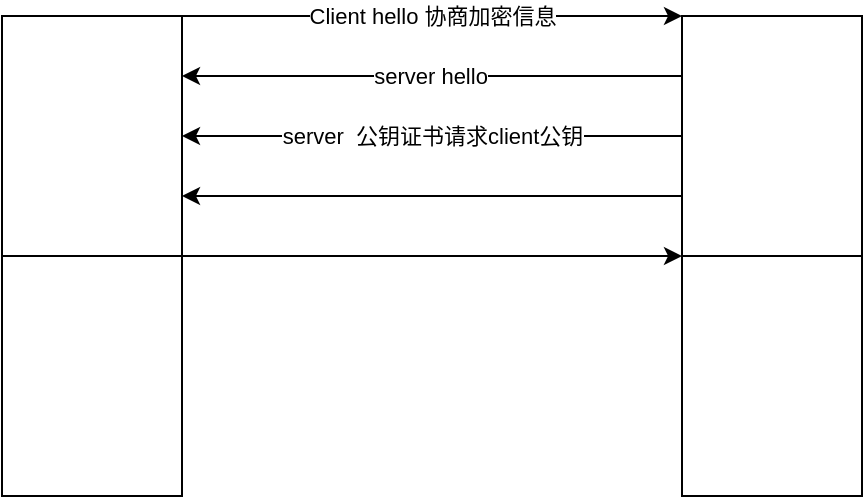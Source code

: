 <mxfile version="20.2.5" type="github" pages="2">
  <diagram id="Ft0gS_RgocanWYSX_-Yj" name="第 1 页">
    <mxGraphModel dx="2191" dy="2245" grid="1" gridSize="10" guides="1" tooltips="1" connect="1" arrows="1" fold="1" page="1" pageScale="1" pageWidth="827" pageHeight="1169" math="0" shadow="0">
      <root>
        <mxCell id="0" />
        <mxCell id="1" parent="0" />
        <mxCell id="XfIAT2ukCstPyz8FE6pT-14" value="" style="rounded=0;whiteSpace=wrap;html=1;direction=south;imageAspect=1;" vertex="1" parent="1">
          <mxGeometry x="-10" y="-10" width="90" height="120" as="geometry" />
        </mxCell>
        <mxCell id="XfIAT2ukCstPyz8FE6pT-16" value="Client hello 协商加密信息" style="endArrow=classic;html=1;rounded=0;exitX=0;exitY=0;exitDx=0;exitDy=0;entryX=0;entryY=1;entryDx=0;entryDy=0;" edge="1" parent="1" source="XfIAT2ukCstPyz8FE6pT-14" target="XfIAT2ukCstPyz8FE6pT-15">
          <mxGeometry width="50" height="50" relative="1" as="geometry">
            <mxPoint x="90" y="10" as="sourcePoint" />
            <mxPoint x="170" as="targetPoint" />
          </mxGeometry>
        </mxCell>
        <mxCell id="XfIAT2ukCstPyz8FE6pT-15" value="" style="rounded=0;whiteSpace=wrap;html=1;direction=south;" vertex="1" parent="1">
          <mxGeometry x="330" y="-10" width="90" height="120" as="geometry" />
        </mxCell>
        <mxCell id="XfIAT2ukCstPyz8FE6pT-17" value="" style="endArrow=classic;html=1;rounded=0;exitX=0.25;exitY=1;exitDx=0;exitDy=0;entryX=0.25;entryY=0;entryDx=0;entryDy=0;" edge="1" parent="1" source="XfIAT2ukCstPyz8FE6pT-15" target="XfIAT2ukCstPyz8FE6pT-14">
          <mxGeometry width="50" height="50" relative="1" as="geometry">
            <mxPoint x="140" y="90" as="sourcePoint" />
            <mxPoint x="190" y="40" as="targetPoint" />
          </mxGeometry>
        </mxCell>
        <mxCell id="XfIAT2ukCstPyz8FE6pT-25" value="server hello" style="edgeLabel;html=1;align=center;verticalAlign=middle;resizable=0;points=[];" vertex="1" connectable="0" parent="XfIAT2ukCstPyz8FE6pT-17">
          <mxGeometry x="0.013" relative="1" as="geometry">
            <mxPoint as="offset" />
          </mxGeometry>
        </mxCell>
        <mxCell id="XfIAT2ukCstPyz8FE6pT-18" value="server &amp;nbsp;公钥证书请求client公钥" style="endArrow=classic;html=1;rounded=0;exitX=0.5;exitY=1;exitDx=0;exitDy=0;entryX=0.5;entryY=0;entryDx=0;entryDy=0;" edge="1" parent="1" source="XfIAT2ukCstPyz8FE6pT-15" target="XfIAT2ukCstPyz8FE6pT-14">
          <mxGeometry width="50" height="50" relative="1" as="geometry">
            <mxPoint x="240" y="50" as="sourcePoint" />
            <mxPoint x="120" y="100" as="targetPoint" />
          </mxGeometry>
        </mxCell>
        <mxCell id="XfIAT2ukCstPyz8FE6pT-19" value="" style="endArrow=classic;html=1;rounded=0;exitX=0.75;exitY=1;exitDx=0;exitDy=0;entryX=0.75;entryY=0;entryDx=0;entryDy=0;" edge="1" parent="1" source="XfIAT2ukCstPyz8FE6pT-15" target="XfIAT2ukCstPyz8FE6pT-14">
          <mxGeometry width="50" height="50" relative="1" as="geometry">
            <mxPoint x="240" y="90" as="sourcePoint" />
            <mxPoint x="170" y="90" as="targetPoint" />
          </mxGeometry>
        </mxCell>
        <mxCell id="XfIAT2ukCstPyz8FE6pT-20" value="" style="endArrow=classic;html=1;rounded=0;exitX=1;exitY=0;exitDx=0;exitDy=0;entryX=1;entryY=1;entryDx=0;entryDy=0;" edge="1" parent="1" source="XfIAT2ukCstPyz8FE6pT-14" target="XfIAT2ukCstPyz8FE6pT-15">
          <mxGeometry width="50" height="50" relative="1" as="geometry">
            <mxPoint x="90" y="150" as="sourcePoint" />
            <mxPoint x="320" y="110" as="targetPoint" />
          </mxGeometry>
        </mxCell>
        <mxCell id="XfIAT2ukCstPyz8FE6pT-21" value="" style="rounded=0;whiteSpace=wrap;html=1;direction=south;" vertex="1" parent="1">
          <mxGeometry x="-10" y="110" width="90" height="120" as="geometry" />
        </mxCell>
        <mxCell id="XfIAT2ukCstPyz8FE6pT-22" value="" style="rounded=0;whiteSpace=wrap;html=1;direction=south;" vertex="1" parent="1">
          <mxGeometry x="330" y="110" width="90" height="120" as="geometry" />
        </mxCell>
      </root>
    </mxGraphModel>
  </diagram>
  <diagram id="wJk0ypLflVGmFp3NoVV6" name="第 2 页">
    <mxGraphModel dx="31150" dy="8721" grid="1" gridSize="10" guides="1" tooltips="1" connect="1" arrows="1" fold="1" page="1" pageScale="1" pageWidth="827" pageHeight="1169" math="0" shadow="0">
      <root>
        <mxCell id="0" />
        <mxCell id="1" parent="0" />
        <mxCell id="wKMauf6XAUWWl915PFS1-4" value="" style="endArrow=none;dashed=1;html=1;rounded=0;" edge="1" parent="1">
          <mxGeometry width="50" height="50" relative="1" as="geometry">
            <mxPoint x="-30170" y="-6170" as="sourcePoint" />
            <mxPoint x="-30160" y="-7650" as="targetPoint" />
          </mxGeometry>
        </mxCell>
        <mxCell id="wKMauf6XAUWWl915PFS1-1" value="" style="sketch=0;aspect=fixed;html=1;points=[];align=center;image;fontSize=12;image=img/lib/mscae/WebHosting.svg;" vertex="1" parent="1">
          <mxGeometry x="-29920" y="-7825" width="120" height="120" as="geometry" />
        </mxCell>
        <mxCell id="wKMauf6XAUWWl915PFS1-2" value="" style="points=[];aspect=fixed;html=1;align=center;shadow=0;dashed=0;image;image=img/lib/allied_telesis/computer_and_terminals/Laptop.svg;" vertex="1" parent="1">
          <mxGeometry x="-30210" y="-7820" width="108.45" height="110" as="geometry" />
        </mxCell>
        <mxCell id="wKMauf6XAUWWl915PFS1-5" value="" style="endArrow=none;dashed=1;html=1;rounded=0;" edge="1" parent="1">
          <mxGeometry width="50" height="50" relative="1" as="geometry">
            <mxPoint x="-29320" y="-6140" as="sourcePoint" />
            <mxPoint x="-29340" y="-7650" as="targetPoint" />
          </mxGeometry>
        </mxCell>
        <mxCell id="wKMauf6XAUWWl915PFS1-6" value="" style="endArrow=classic;html=1;rounded=0;" edge="1" parent="1">
          <mxGeometry width="50" height="50" relative="1" as="geometry">
            <mxPoint x="-30130" y="-7540" as="sourcePoint" />
            <mxPoint x="-29350" y="-7530" as="targetPoint" />
          </mxGeometry>
        </mxCell>
        <mxCell id="wKMauf6XAUWWl915PFS1-7" value="客户端支持的最高版本、加密套件列表、压缩算法列表、客户端随机数、" style="text;html=1;align=center;verticalAlign=middle;resizable=0;points=[];autosize=1;strokeColor=none;fillColor=none;" vertex="1" parent="1">
          <mxGeometry x="-30255" y="-7675" width="410" height="30" as="geometry" />
        </mxCell>
      </root>
    </mxGraphModel>
  </diagram>
</mxfile>
